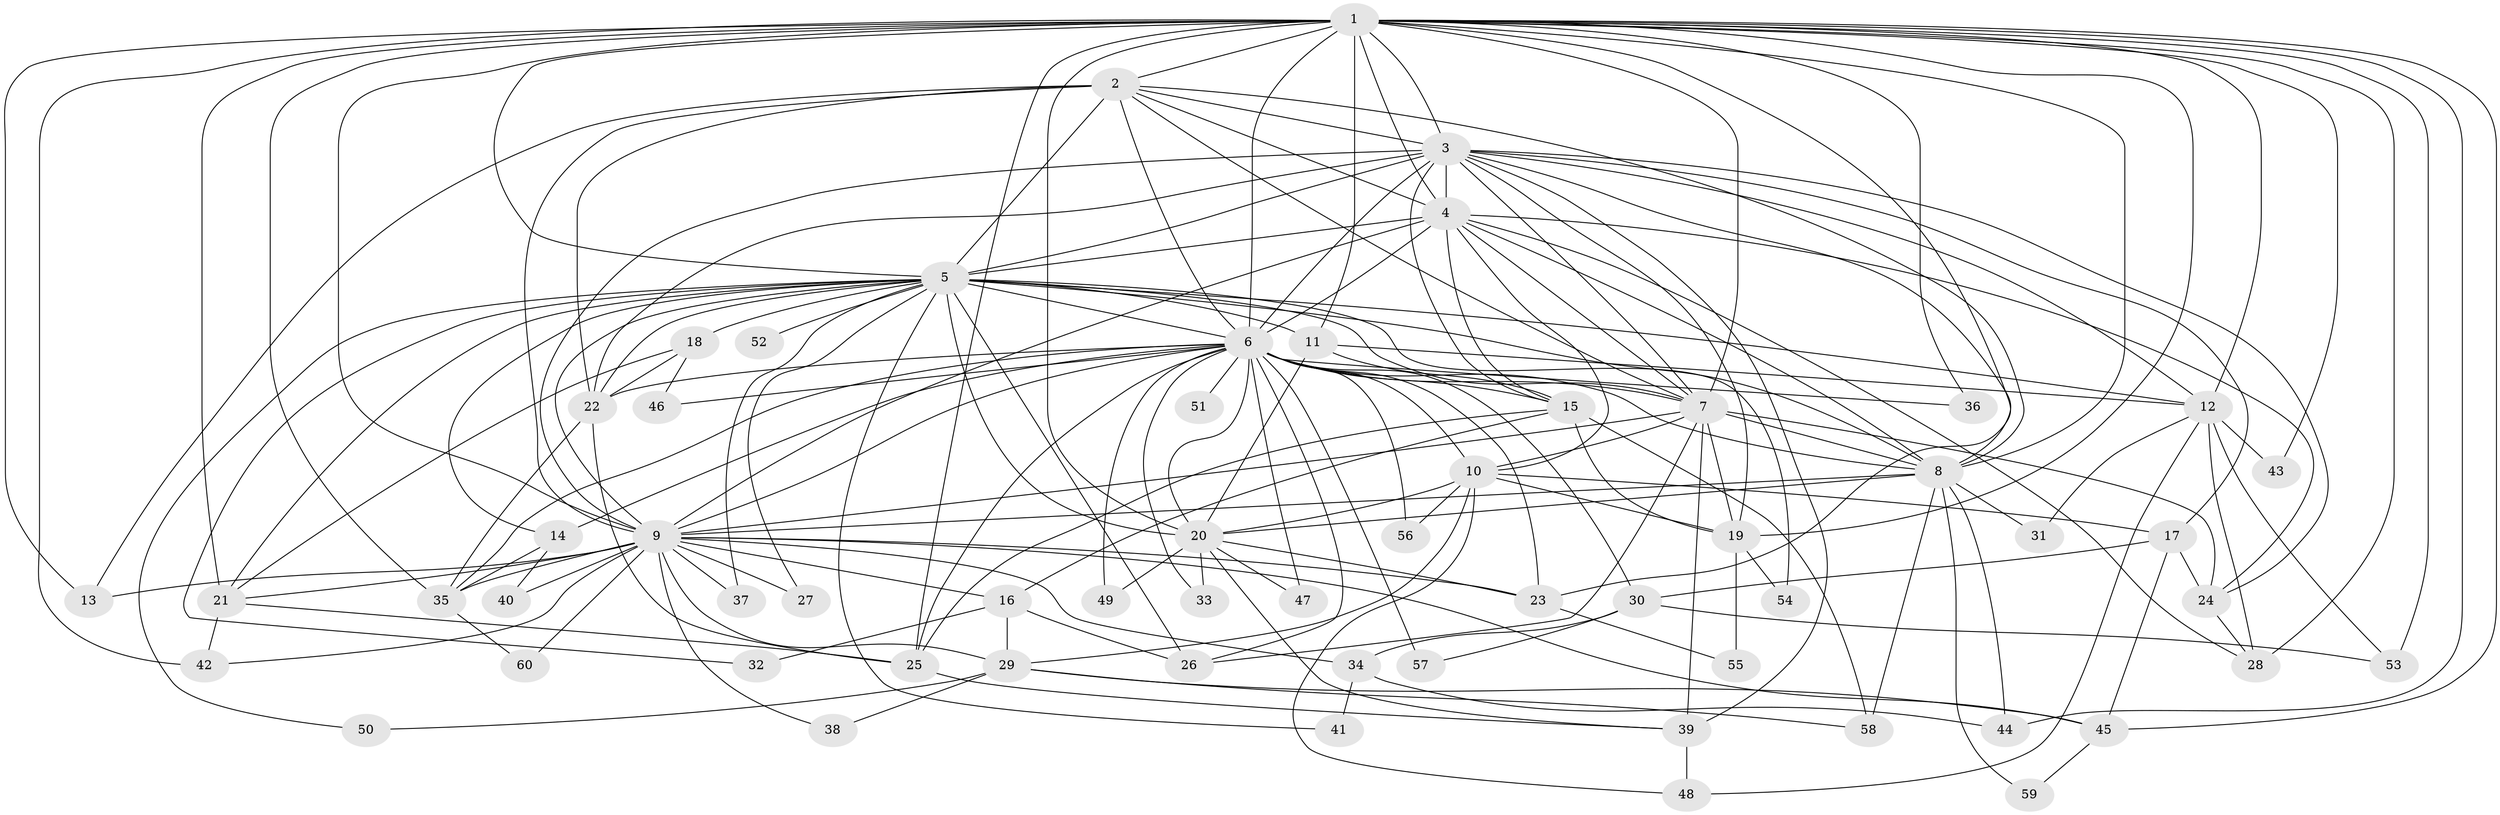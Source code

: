 // original degree distribution, {29: 0.0136986301369863, 22: 0.00684931506849315, 20: 0.0136986301369863, 31: 0.00684931506849315, 33: 0.00684931506849315, 34: 0.00684931506849315, 17: 0.00684931506849315, 19: 0.00684931506849315, 2: 0.5616438356164384, 4: 0.08904109589041095, 5: 0.0410958904109589, 8: 0.0136986301369863, 3: 0.18493150684931506, 6: 0.03424657534246575, 7: 0.00684931506849315}
// Generated by graph-tools (version 1.1) at 2025/49/03/04/25 22:49:34]
// undirected, 60 vertices, 177 edges
graph export_dot {
  node [color=gray90,style=filled];
  1;
  2;
  3;
  4;
  5;
  6;
  7;
  8;
  9;
  10;
  11;
  12;
  13;
  14;
  15;
  16;
  17;
  18;
  19;
  20;
  21;
  22;
  23;
  24;
  25;
  26;
  27;
  28;
  29;
  30;
  31;
  32;
  33;
  34;
  35;
  36;
  37;
  38;
  39;
  40;
  41;
  42;
  43;
  44;
  45;
  46;
  47;
  48;
  49;
  50;
  51;
  52;
  53;
  54;
  55;
  56;
  57;
  58;
  59;
  60;
  1 -- 2 [weight=4.0];
  1 -- 3 [weight=3.0];
  1 -- 4 [weight=3.0];
  1 -- 5 [weight=3.0];
  1 -- 6 [weight=3.0];
  1 -- 7 [weight=19.0];
  1 -- 8 [weight=3.0];
  1 -- 9 [weight=5.0];
  1 -- 11 [weight=2.0];
  1 -- 12 [weight=1.0];
  1 -- 13 [weight=1.0];
  1 -- 19 [weight=1.0];
  1 -- 20 [weight=13.0];
  1 -- 21 [weight=6.0];
  1 -- 23 [weight=1.0];
  1 -- 25 [weight=1.0];
  1 -- 28 [weight=2.0];
  1 -- 35 [weight=1.0];
  1 -- 36 [weight=1.0];
  1 -- 42 [weight=2.0];
  1 -- 43 [weight=1.0];
  1 -- 44 [weight=2.0];
  1 -- 45 [weight=1.0];
  1 -- 53 [weight=1.0];
  2 -- 3 [weight=1.0];
  2 -- 4 [weight=3.0];
  2 -- 5 [weight=2.0];
  2 -- 6 [weight=3.0];
  2 -- 7 [weight=2.0];
  2 -- 8 [weight=1.0];
  2 -- 9 [weight=1.0];
  2 -- 13 [weight=1.0];
  2 -- 22 [weight=6.0];
  3 -- 4 [weight=1.0];
  3 -- 5 [weight=1.0];
  3 -- 6 [weight=1.0];
  3 -- 7 [weight=1.0];
  3 -- 8 [weight=2.0];
  3 -- 9 [weight=1.0];
  3 -- 12 [weight=1.0];
  3 -- 15 [weight=1.0];
  3 -- 17 [weight=2.0];
  3 -- 19 [weight=1.0];
  3 -- 22 [weight=1.0];
  3 -- 24 [weight=1.0];
  3 -- 39 [weight=1.0];
  4 -- 5 [weight=1.0];
  4 -- 6 [weight=1.0];
  4 -- 7 [weight=1.0];
  4 -- 8 [weight=1.0];
  4 -- 9 [weight=2.0];
  4 -- 10 [weight=1.0];
  4 -- 15 [weight=4.0];
  4 -- 24 [weight=1.0];
  4 -- 28 [weight=1.0];
  5 -- 6 [weight=1.0];
  5 -- 7 [weight=2.0];
  5 -- 8 [weight=2.0];
  5 -- 9 [weight=1.0];
  5 -- 11 [weight=2.0];
  5 -- 12 [weight=1.0];
  5 -- 14 [weight=1.0];
  5 -- 18 [weight=1.0];
  5 -- 20 [weight=1.0];
  5 -- 21 [weight=1.0];
  5 -- 22 [weight=1.0];
  5 -- 26 [weight=1.0];
  5 -- 27 [weight=1.0];
  5 -- 32 [weight=1.0];
  5 -- 37 [weight=1.0];
  5 -- 41 [weight=1.0];
  5 -- 50 [weight=1.0];
  5 -- 52 [weight=1.0];
  5 -- 54 [weight=1.0];
  6 -- 7 [weight=1.0];
  6 -- 8 [weight=1.0];
  6 -- 9 [weight=1.0];
  6 -- 10 [weight=2.0];
  6 -- 14 [weight=1.0];
  6 -- 15 [weight=1.0];
  6 -- 20 [weight=2.0];
  6 -- 22 [weight=1.0];
  6 -- 23 [weight=1.0];
  6 -- 25 [weight=1.0];
  6 -- 26 [weight=1.0];
  6 -- 30 [weight=1.0];
  6 -- 33 [weight=1.0];
  6 -- 35 [weight=1.0];
  6 -- 36 [weight=1.0];
  6 -- 46 [weight=1.0];
  6 -- 47 [weight=1.0];
  6 -- 49 [weight=1.0];
  6 -- 51 [weight=1.0];
  6 -- 56 [weight=1.0];
  6 -- 57 [weight=1.0];
  7 -- 8 [weight=1.0];
  7 -- 9 [weight=1.0];
  7 -- 10 [weight=1.0];
  7 -- 19 [weight=1.0];
  7 -- 24 [weight=1.0];
  7 -- 26 [weight=1.0];
  7 -- 39 [weight=2.0];
  8 -- 9 [weight=1.0];
  8 -- 20 [weight=1.0];
  8 -- 31 [weight=1.0];
  8 -- 44 [weight=1.0];
  8 -- 58 [weight=1.0];
  8 -- 59 [weight=1.0];
  9 -- 13 [weight=1.0];
  9 -- 16 [weight=2.0];
  9 -- 21 [weight=2.0];
  9 -- 23 [weight=1.0];
  9 -- 27 [weight=1.0];
  9 -- 29 [weight=1.0];
  9 -- 34 [weight=1.0];
  9 -- 35 [weight=1.0];
  9 -- 37 [weight=1.0];
  9 -- 38 [weight=1.0];
  9 -- 40 [weight=1.0];
  9 -- 42 [weight=1.0];
  9 -- 45 [weight=1.0];
  9 -- 60 [weight=1.0];
  10 -- 17 [weight=1.0];
  10 -- 19 [weight=1.0];
  10 -- 20 [weight=1.0];
  10 -- 29 [weight=1.0];
  10 -- 48 [weight=1.0];
  10 -- 56 [weight=1.0];
  11 -- 12 [weight=1.0];
  11 -- 15 [weight=1.0];
  11 -- 20 [weight=1.0];
  12 -- 28 [weight=1.0];
  12 -- 31 [weight=1.0];
  12 -- 43 [weight=1.0];
  12 -- 48 [weight=1.0];
  12 -- 53 [weight=1.0];
  14 -- 35 [weight=1.0];
  14 -- 40 [weight=2.0];
  15 -- 16 [weight=2.0];
  15 -- 19 [weight=1.0];
  15 -- 25 [weight=1.0];
  15 -- 58 [weight=1.0];
  16 -- 26 [weight=1.0];
  16 -- 29 [weight=1.0];
  16 -- 32 [weight=1.0];
  17 -- 24 [weight=1.0];
  17 -- 30 [weight=1.0];
  17 -- 45 [weight=1.0];
  18 -- 21 [weight=1.0];
  18 -- 22 [weight=1.0];
  18 -- 46 [weight=1.0];
  19 -- 54 [weight=1.0];
  19 -- 55 [weight=1.0];
  20 -- 23 [weight=1.0];
  20 -- 33 [weight=1.0];
  20 -- 39 [weight=1.0];
  20 -- 47 [weight=1.0];
  20 -- 49 [weight=1.0];
  21 -- 25 [weight=1.0];
  21 -- 42 [weight=1.0];
  22 -- 25 [weight=1.0];
  22 -- 35 [weight=1.0];
  23 -- 55 [weight=1.0];
  24 -- 28 [weight=1.0];
  25 -- 39 [weight=1.0];
  29 -- 38 [weight=1.0];
  29 -- 45 [weight=1.0];
  29 -- 50 [weight=1.0];
  29 -- 58 [weight=1.0];
  30 -- 34 [weight=1.0];
  30 -- 53 [weight=1.0];
  30 -- 57 [weight=1.0];
  34 -- 41 [weight=1.0];
  34 -- 44 [weight=1.0];
  35 -- 60 [weight=1.0];
  39 -- 48 [weight=1.0];
  45 -- 59 [weight=1.0];
}
